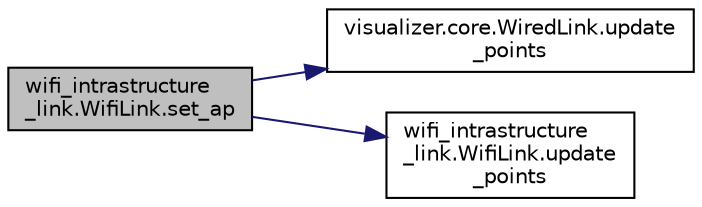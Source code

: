digraph "wifi_intrastructure_link.WifiLink.set_ap"
{
  edge [fontname="Helvetica",fontsize="10",labelfontname="Helvetica",labelfontsize="10"];
  node [fontname="Helvetica",fontsize="10",shape=record];
  rankdir="LR";
  Node1 [label="wifi_intrastructure\l_link.WifiLink.set_ap",height=0.2,width=0.4,color="black", fillcolor="grey75", style="filled", fontcolor="black"];
  Node1 -> Node2 [color="midnightblue",fontsize="10",style="solid"];
  Node2 [label="visualizer.core.WiredLink.update\l_points",height=0.2,width=0.4,color="black", fillcolor="white", style="filled",URL="$df/d24/classvisualizer_1_1core_1_1WiredLink.html#a928ec793210f32d8d321eed7e5441fd2",tooltip="Update points function. "];
  Node1 -> Node3 [color="midnightblue",fontsize="10",style="solid"];
  Node3 [label="wifi_intrastructure\l_link.WifiLink.update\l_points",height=0.2,width=0.4,color="black", fillcolor="white", style="filled",URL="$d7/de9/classwifi__intrastructure__link_1_1WifiLink.html#a4d498c880b040b34dec841bf1ff88aa8",tooltip="Update points function. "];
}
